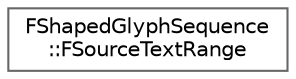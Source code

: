 digraph "Graphical Class Hierarchy"
{
 // INTERACTIVE_SVG=YES
 // LATEX_PDF_SIZE
  bgcolor="transparent";
  edge [fontname=Helvetica,fontsize=10,labelfontname=Helvetica,labelfontsize=10];
  node [fontname=Helvetica,fontsize=10,shape=box,height=0.2,width=0.4];
  rankdir="LR";
  Node0 [id="Node000000",label="FShapedGlyphSequence\l::FSourceTextRange",height=0.2,width=0.4,color="grey40", fillcolor="white", style="filled",URL="$de/d58/structFShapedGlyphSequence_1_1FSourceTextRange.html",tooltip=" "];
}
